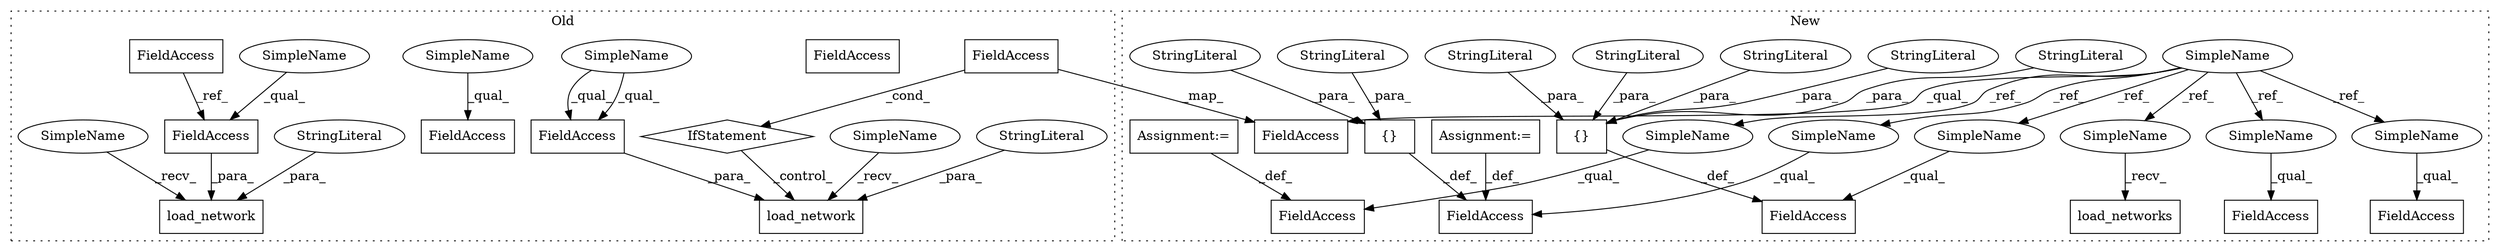 digraph G {
subgraph cluster0 {
1 [label="IfStatement" a="25" s="1343,1359" l="4,2" shape="diamond"];
3 [label="load_network" a="32" s="1376,1418" l="13,1" shape="box"];
6 [label="FieldAccess" a="22" s="1347" l="12" shape="box"];
7 [label="StringLiteral" a="45" s="1401" l="5" shape="ellipse"];
8 [label="load_network" a="32" s="1236,1278" l="13,1" shape="box"];
9 [label="StringLiteral" a="45" s="1261" l="5" shape="ellipse"];
10 [label="FieldAccess" a="22" s="1389" l="11" shape="box"];
17 [label="FieldAccess" a="22" s="510" l="11" shape="box"];
25 [label="FieldAccess" a="22" s="1305" l="11" shape="box"];
29 [label="FieldAccess" a="22" s="1249" l="11" shape="box"];
36 [label="SimpleName" a="42" s="1249" l="4" shape="ellipse"];
37 [label="SimpleName" a="42" s="1305" l="4" shape="ellipse"];
38 [label="SimpleName" a="42" s="1371" l="4" shape="ellipse"];
39 [label="SimpleName" a="42" s="1231" l="4" shape="ellipse"];
40 [label="SimpleName" a="42" s="1389" l="4" shape="ellipse"];
41 [label="FieldAccess" a="22" s="1389" l="11" shape="box"];
label = "Old";
style="dotted";
}
subgraph cluster1 {
2 [label="load_networks" a="32" s="1776,1805" l="14,1" shape="box"];
4 [label="SimpleName" a="42" s="292" l="4" shape="ellipse"];
5 [label="FieldAccess" a="22" s="734" l="12" shape="box"];
11 [label="FieldAccess" a="22" s="515" l="15" shape="box"];
12 [label="{}" a="4" s="543,603" l="1,1" shape="box"];
13 [label="StringLiteral" a="45" s="556" l="9" shape="ellipse"];
14 [label="StringLiteral" a="45" s="566" l="7" shape="ellipse"];
15 [label="StringLiteral" a="45" s="580" l="5" shape="ellipse"];
16 [label="StringLiteral" a="45" s="544" l="5" shape="ellipse"];
18 [label="FieldAccess" a="22" s="872" l="17" shape="box"];
19 [label="{}" a="4" s="697,723" l="1,1" shape="box"];
20 [label="StringLiteral" a="45" s="716" l="7" shape="ellipse"];
21 [label="StringLiteral" a="45" s="586" l="9" shape="ellipse"];
22 [label="StringLiteral" a="45" s="698" l="8" shape="ellipse"];
23 [label="FieldAccess" a="22" s="1031" l="16" shape="box"];
24 [label="FieldAccess" a="22" s="955" l="16" shape="box"];
26 [label="FieldAccess" a="22" s="751" l="8" shape="box"];
27 [label="Assignment:=" a="7" s="624" l="1" shape="box"];
28 [label="Assignment:=" a="7" s="1047" l="1" shape="box"];
30 [label="SimpleName" a="42" s="515" l="4" shape="ellipse"];
31 [label="SimpleName" a="42" s="1031" l="4" shape="ellipse"];
32 [label="SimpleName" a="42" s="1771" l="4" shape="ellipse"];
33 [label="SimpleName" a="42" s="751" l="4" shape="ellipse"];
34 [label="SimpleName" a="42" s="955" l="4" shape="ellipse"];
35 [label="SimpleName" a="42" s="872" l="4" shape="ellipse"];
label = "New";
style="dotted";
}
1 -> 3 [label="_control_"];
4 -> 34 [label="_ref_"];
4 -> 35 [label="_ref_"];
4 -> 32 [label="_ref_"];
4 -> 31 [label="_ref_"];
4 -> 5 [label="_qual_"];
4 -> 30 [label="_ref_"];
4 -> 33 [label="_ref_"];
6 -> 1 [label="_cond_"];
6 -> 5 [label="_map_"];
7 -> 3 [label="_para_"];
9 -> 8 [label="_para_"];
12 -> 11 [label="_def_"];
13 -> 12 [label="_para_"];
14 -> 12 [label="_para_"];
15 -> 12 [label="_para_"];
16 -> 12 [label="_para_"];
17 -> 29 [label="_ref_"];
19 -> 18 [label="_def_"];
20 -> 19 [label="_para_"];
21 -> 12 [label="_para_"];
22 -> 19 [label="_para_"];
27 -> 18 [label="_def_"];
28 -> 23 [label="_def_"];
29 -> 8 [label="_para_"];
30 -> 11 [label="_qual_"];
31 -> 23 [label="_qual_"];
32 -> 2 [label="_recv_"];
33 -> 26 [label="_qual_"];
34 -> 24 [label="_qual_"];
35 -> 18 [label="_qual_"];
36 -> 29 [label="_qual_"];
37 -> 25 [label="_qual_"];
38 -> 3 [label="_recv_"];
39 -> 8 [label="_recv_"];
40 -> 41 [label="_qual_"];
40 -> 41 [label="_qual_"];
41 -> 3 [label="_para_"];
}